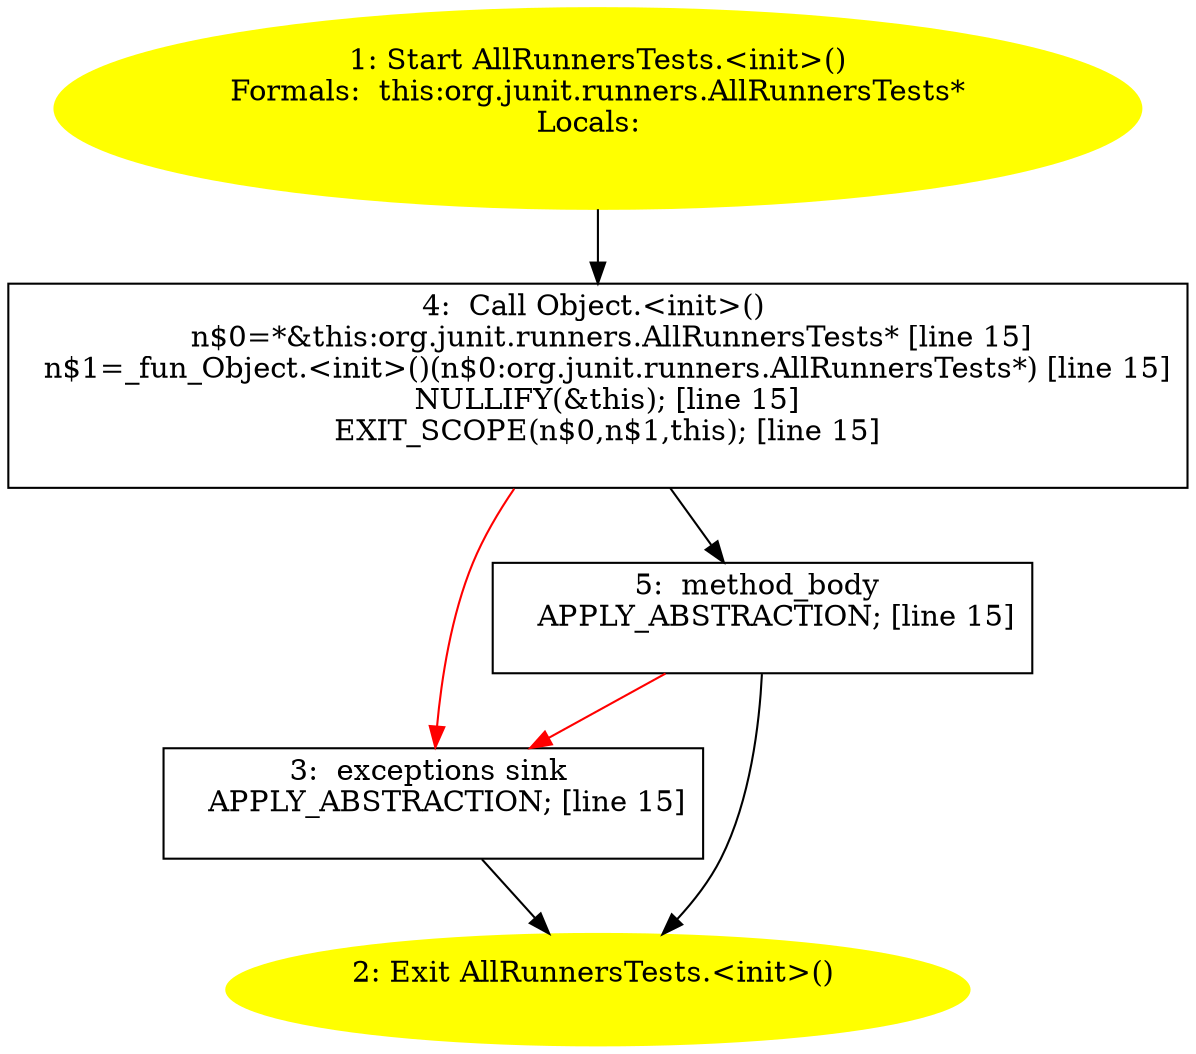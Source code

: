 /* @generated */
digraph cfg {
"org.junit.runners.AllRunnersTests.<init>().a55e1cf2846b12e26dbe45113673bbb2_1" [label="1: Start AllRunnersTests.<init>()\nFormals:  this:org.junit.runners.AllRunnersTests*\nLocals:  \n  " color=yellow style=filled]
	

	 "org.junit.runners.AllRunnersTests.<init>().a55e1cf2846b12e26dbe45113673bbb2_1" -> "org.junit.runners.AllRunnersTests.<init>().a55e1cf2846b12e26dbe45113673bbb2_4" ;
"org.junit.runners.AllRunnersTests.<init>().a55e1cf2846b12e26dbe45113673bbb2_2" [label="2: Exit AllRunnersTests.<init>() \n  " color=yellow style=filled]
	

"org.junit.runners.AllRunnersTests.<init>().a55e1cf2846b12e26dbe45113673bbb2_3" [label="3:  exceptions sink \n   APPLY_ABSTRACTION; [line 15]\n " shape="box"]
	

	 "org.junit.runners.AllRunnersTests.<init>().a55e1cf2846b12e26dbe45113673bbb2_3" -> "org.junit.runners.AllRunnersTests.<init>().a55e1cf2846b12e26dbe45113673bbb2_2" ;
"org.junit.runners.AllRunnersTests.<init>().a55e1cf2846b12e26dbe45113673bbb2_4" [label="4:  Call Object.<init>() \n   n$0=*&this:org.junit.runners.AllRunnersTests* [line 15]\n  n$1=_fun_Object.<init>()(n$0:org.junit.runners.AllRunnersTests*) [line 15]\n  NULLIFY(&this); [line 15]\n  EXIT_SCOPE(n$0,n$1,this); [line 15]\n " shape="box"]
	

	 "org.junit.runners.AllRunnersTests.<init>().a55e1cf2846b12e26dbe45113673bbb2_4" -> "org.junit.runners.AllRunnersTests.<init>().a55e1cf2846b12e26dbe45113673bbb2_5" ;
	 "org.junit.runners.AllRunnersTests.<init>().a55e1cf2846b12e26dbe45113673bbb2_4" -> "org.junit.runners.AllRunnersTests.<init>().a55e1cf2846b12e26dbe45113673bbb2_3" [color="red" ];
"org.junit.runners.AllRunnersTests.<init>().a55e1cf2846b12e26dbe45113673bbb2_5" [label="5:  method_body \n   APPLY_ABSTRACTION; [line 15]\n " shape="box"]
	

	 "org.junit.runners.AllRunnersTests.<init>().a55e1cf2846b12e26dbe45113673bbb2_5" -> "org.junit.runners.AllRunnersTests.<init>().a55e1cf2846b12e26dbe45113673bbb2_2" ;
	 "org.junit.runners.AllRunnersTests.<init>().a55e1cf2846b12e26dbe45113673bbb2_5" -> "org.junit.runners.AllRunnersTests.<init>().a55e1cf2846b12e26dbe45113673bbb2_3" [color="red" ];
}
